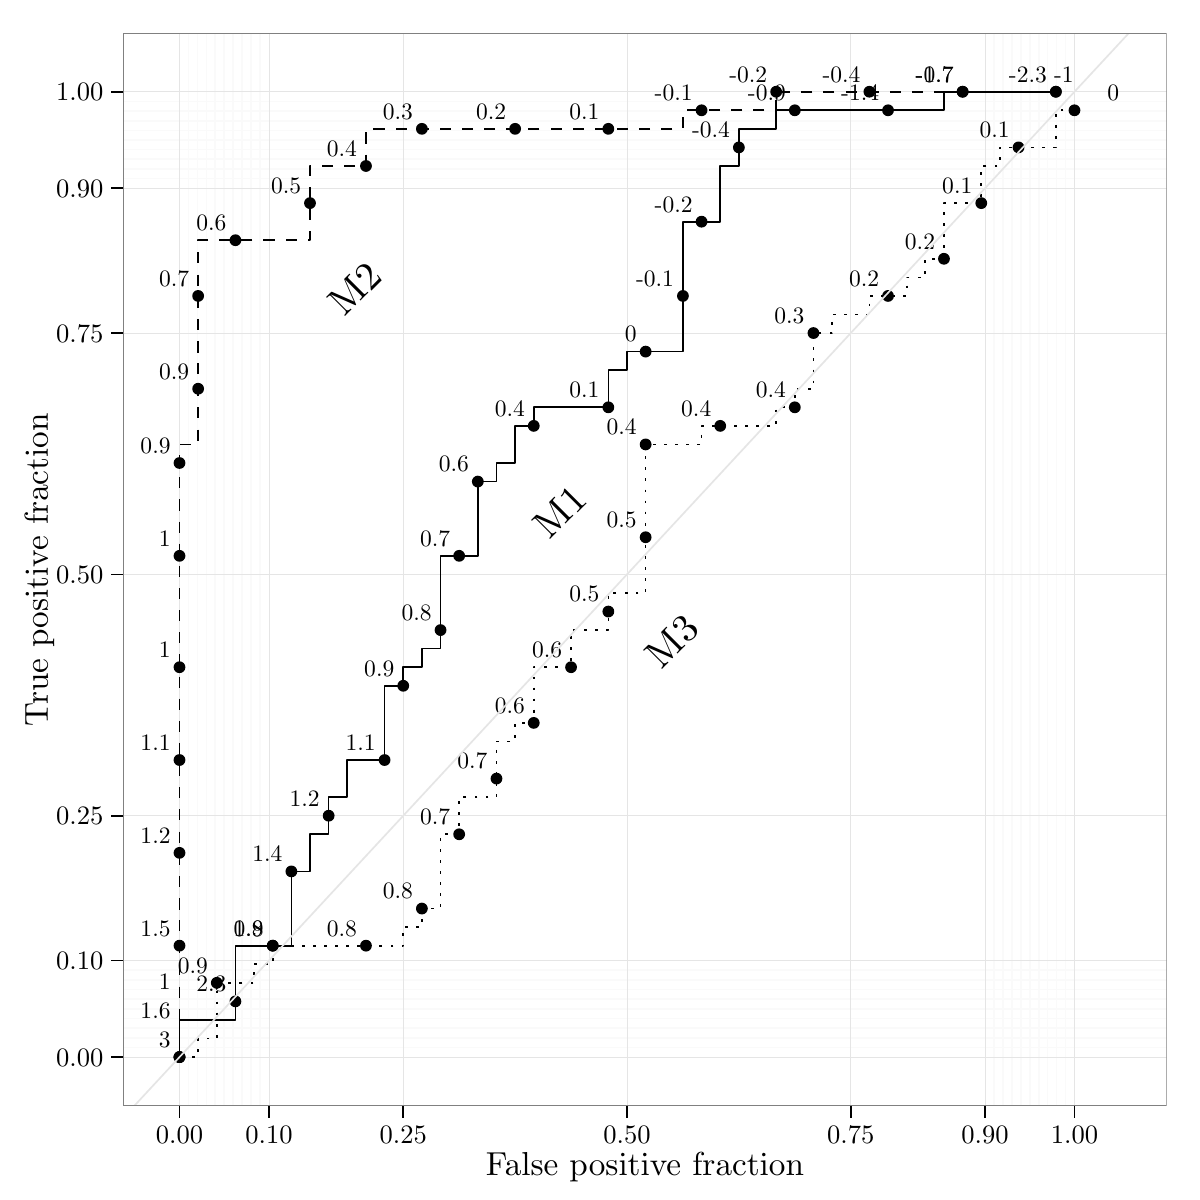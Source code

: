 % Created by tikzDevice version 0.7.0 on 2015-01-29 14:58:44
% !TEX encoding = UTF-8 Unicode
\documentclass[10pt]{article}

\nonstopmode

\usepackage{tikz}

\usepackage[active,tightpage,psfixbb]{preview}

\PreviewEnvironment{pgfpicture}

\setlength\PreviewBorder{0pt}
\begin{document}

\begin{tikzpicture}[x=1pt,y=1pt]
\definecolor[named]{fillColor}{rgb}{1.00,1.00,1.00}
\path[use as bounding box,fill=fillColor,fill opacity=0.00] (0,0) rectangle (433.62,433.62);
\begin{scope}
\path[clip] (  0.00,  0.00) rectangle (433.62,433.62);
\definecolor[named]{drawColor}{rgb}{1.00,1.00,1.00}
\definecolor[named]{fillColor}{rgb}{1.00,1.00,1.00}

\path[draw=drawColor,line width= 0.6pt,line join=round,line cap=round,fill=fillColor] (  0.00,  0.00) rectangle (433.62,433.62);
\end{scope}
\begin{scope}
\path[clip] ( 44.49, 34.03) rectangle (421.57,421.57);
\definecolor[named]{fillColor}{rgb}{1.00,1.00,1.00}

\path[fill=fillColor] ( 44.49, 34.03) rectangle (421.57,421.57);
\definecolor[named]{drawColor}{rgb}{0.98,0.98,0.98}

\path[draw=drawColor,line width= 0.6pt,line join=round] ( 44.49, 55.14) --
	(421.57, 55.14);

\path[draw=drawColor,line width= 0.6pt,line join=round] ( 44.49, 58.63) --
	(421.57, 58.63);

\path[draw=drawColor,line width= 0.6pt,line join=round] ( 44.49, 62.11) --
	(421.57, 62.11);

\path[draw=drawColor,line width= 0.6pt,line join=round] ( 44.49, 65.60) --
	(421.57, 65.60);

\path[draw=drawColor,line width= 0.6pt,line join=round] ( 44.49, 69.09) --
	(421.57, 69.09);

\path[draw=drawColor,line width= 0.6pt,line join=round] ( 44.49, 72.58) --
	(421.57, 72.58);

\path[draw=drawColor,line width= 0.6pt,line join=round] ( 44.49, 76.07) --
	(421.57, 76.07);

\path[draw=drawColor,line width= 0.6pt,line join=round] ( 44.49, 79.56) --
	(421.57, 79.56);

\path[draw=drawColor,line width= 0.6pt,line join=round] ( 44.49, 83.04) --
	(421.57, 83.04);

\path[draw=drawColor,line width= 0.6pt,line join=round] ( 44.49,369.08) --
	(421.57,369.08);

\path[draw=drawColor,line width= 0.6pt,line join=round] ( 44.49,372.57) --
	(421.57,372.57);

\path[draw=drawColor,line width= 0.6pt,line join=round] ( 44.49,376.05) --
	(421.57,376.05);

\path[draw=drawColor,line width= 0.6pt,line join=round] ( 44.49,379.54) --
	(421.57,379.54);

\path[draw=drawColor,line width= 0.6pt,line join=round] ( 44.49,383.03) --
	(421.57,383.03);

\path[draw=drawColor,line width= 0.6pt,line join=round] ( 44.49,386.52) --
	(421.57,386.52);

\path[draw=drawColor,line width= 0.6pt,line join=round] ( 44.49,390.01) --
	(421.57,390.01);

\path[draw=drawColor,line width= 0.6pt,line join=round] ( 44.49,393.49) --
	(421.57,393.49);

\path[draw=drawColor,line width= 0.6pt,line join=round] ( 44.49,396.98) --
	(421.57,396.98);

\path[draw=drawColor,line width= 0.6pt,line join=round] ( 68.09, 34.03) --
	( 68.09,421.57);

\path[draw=drawColor,line width= 0.6pt,line join=round] ( 71.33, 34.03) --
	( 71.33,421.57);

\path[draw=drawColor,line width= 0.6pt,line join=round] ( 74.56, 34.03) --
	( 74.56,421.57);

\path[draw=drawColor,line width= 0.6pt,line join=round] ( 77.80, 34.03) --
	( 77.80,421.57);

\path[draw=drawColor,line width= 0.6pt,line join=round] ( 81.03, 34.03) --
	( 81.03,421.57);

\path[draw=drawColor,line width= 0.6pt,line join=round] ( 84.26, 34.03) --
	( 84.26,421.57);

\path[draw=drawColor,line width= 0.6pt,line join=round] ( 87.50, 34.03) --
	( 87.50,421.57);

\path[draw=drawColor,line width= 0.6pt,line join=round] ( 90.73, 34.03) --
	( 90.73,421.57);

\path[draw=drawColor,line width= 0.6pt,line join=round] ( 93.97, 34.03) --
	( 93.97,421.57);

\path[draw=drawColor,line width= 0.6pt,line join=round] (359.16, 34.03) --
	(359.16,421.57);

\path[draw=drawColor,line width= 0.6pt,line join=round] (362.39, 34.03) --
	(362.39,421.57);

\path[draw=drawColor,line width= 0.6pt,line join=round] (365.63, 34.03) --
	(365.63,421.57);

\path[draw=drawColor,line width= 0.6pt,line join=round] (368.86, 34.03) --
	(368.86,421.57);

\path[draw=drawColor,line width= 0.6pt,line join=round] (372.09, 34.03) --
	(372.09,421.57);

\path[draw=drawColor,line width= 0.6pt,line join=round] (375.33, 34.03) --
	(375.33,421.57);

\path[draw=drawColor,line width= 0.6pt,line join=round] (378.56, 34.03) --
	(378.56,421.57);

\path[draw=drawColor,line width= 0.6pt,line join=round] (381.80, 34.03) --
	(381.80,421.57);

\path[draw=drawColor,line width= 0.6pt,line join=round] (385.03, 34.03) --
	(385.03,421.57);
\definecolor[named]{drawColor}{rgb}{0.90,0.90,0.90}

\path[draw=drawColor,line width= 0.2pt,line join=round] ( 44.49, 51.65) --
	(421.57, 51.65);

\path[draw=drawColor,line width= 0.2pt,line join=round] ( 44.49, 86.53) --
	(421.57, 86.53);

\path[draw=drawColor,line width= 0.2pt,line join=round] ( 44.49,138.86) --
	(421.57,138.86);

\path[draw=drawColor,line width= 0.2pt,line join=round] ( 44.49,226.06) --
	(421.57,226.06);

\path[draw=drawColor,line width= 0.2pt,line join=round] ( 44.49,313.27) --
	(421.57,313.27);

\path[draw=drawColor,line width= 0.2pt,line join=round] ( 44.49,365.59) --
	(421.57,365.59);

\path[draw=drawColor,line width= 0.2pt,line join=round] ( 44.49,400.47) --
	(421.57,400.47);

\path[draw=drawColor,line width= 0.2pt,line join=round] ( 64.86, 34.03) --
	( 64.86,421.57);

\path[draw=drawColor,line width= 0.2pt,line join=round] ( 97.20, 34.03) --
	( 97.20,421.57);

\path[draw=drawColor,line width= 0.2pt,line join=round] (145.71, 34.03) --
	(145.71,421.57);

\path[draw=drawColor,line width= 0.2pt,line join=round] (226.56, 34.03) --
	(226.56,421.57);

\path[draw=drawColor,line width= 0.2pt,line join=round] (307.41, 34.03) --
	(307.41,421.57);

\path[draw=drawColor,line width= 0.2pt,line join=round] (355.92, 34.03) --
	(355.92,421.57);

\path[draw=drawColor,line width= 0.2pt,line join=round] (388.26, 34.03) --
	(388.26,421.57);

\path[] (381.53,400.47) circle (  2.13);

\path[] (374.79,400.47) circle (  2.13);

\path[] (368.05,400.47) circle (  2.13);

\path[] (361.31,400.47) circle (  2.13);

\path[] (354.58,400.47) circle (  2.13);

\path[] (347.84,400.47) circle (  2.13);

\path[] (341.10,400.47) circle (  2.13);

\path[] (341.10,393.76) circle (  2.13);

\path[] (334.36,393.76) circle (  2.13);

\path[] (327.63,393.76) circle (  2.13);

\path[] (320.89,393.76) circle (  2.13);

\path[] (314.15,393.76) circle (  2.13);

\path[] (307.41,393.76) circle (  2.13);

\path[] (300.68,393.76) circle (  2.13);

\path[] (293.94,393.76) circle (  2.13);

\path[] (287.20,393.76) circle (  2.13);

\path[] (280.46,393.76) circle (  2.13);

\path[] (280.46,387.06) circle (  2.13);

\path[] (273.73,387.06) circle (  2.13);

\path[] (266.99,387.06) circle (  2.13);

\path[] (266.99,380.35) circle (  2.13);

\path[] (266.99,373.64) circle (  2.13);

\path[] (260.25,373.64) circle (  2.13);

\path[] (260.25,366.93) circle (  2.13);

\path[] (260.25,360.22) circle (  2.13);

\path[] (260.25,353.51) circle (  2.13);

\path[] (253.51,353.51) circle (  2.13);

\path[] (246.77,353.51) circle (  2.13);

\path[] (246.77,346.81) circle (  2.13);

\path[] (246.77,340.10) circle (  2.13);

\path[] (246.77,333.39) circle (  2.13);

\path[] (246.77,326.68) circle (  2.13);

\path[] (246.77,319.97) circle (  2.13);

\path[] (246.77,313.27) circle (  2.13);

\path[] (246.77,306.56) circle (  2.13);

\path[] (240.04,306.56) circle (  2.13);

\path[] (233.30,306.56) circle (  2.13);

\path[] (226.56,306.56) circle (  2.13);

\path[] (226.56,299.85) circle (  2.13);

\path[] (219.82,299.85) circle (  2.13);

\path[] (219.82,293.14) circle (  2.13);

\path[] (219.82,286.43) circle (  2.13);

\path[] (213.09,286.43) circle (  2.13);

\path[] (206.35,286.43) circle (  2.13);

\path[] (199.61,286.43) circle (  2.13);

\path[] (192.87,286.43) circle (  2.13);

\path[] (192.87,279.73) circle (  2.13);

\path[] (186.14,279.73) circle (  2.13);

\path[] (186.14,273.02) circle (  2.13);

\path[] (186.14,266.31) circle (  2.13);

\path[] (179.40,266.31) circle (  2.13);

\path[] (179.40,259.60) circle (  2.13);

\path[] (172.66,259.60) circle (  2.13);

\path[] (172.66,252.89) circle (  2.13);

\path[] (172.66,246.18) circle (  2.13);

\path[] (172.66,239.48) circle (  2.13);

\path[] (172.66,232.77) circle (  2.13);

\path[] (165.92,232.77) circle (  2.13);

\path[] (159.19,232.77) circle (  2.13);

\path[] (159.19,226.06) circle (  2.13);

\path[] (159.19,219.35) circle (  2.13);

\path[] (159.19,212.64) circle (  2.13);

\path[] (159.19,205.94) circle (  2.13);

\path[] (159.19,199.23) circle (  2.13);

\path[] (152.45,199.23) circle (  2.13);

\path[] (152.45,192.52) circle (  2.13);

\path[] (145.71,192.52) circle (  2.13);

\path[] (145.71,185.81) circle (  2.13);

\path[] (138.97,185.81) circle (  2.13);

\path[] (138.97,179.10) circle (  2.13);

\path[] (138.97,172.40) circle (  2.13);

\path[] (138.97,165.69) circle (  2.13);

\path[] (138.97,158.98) circle (  2.13);

\path[] (132.24,158.98) circle (  2.13);

\path[] (125.50,158.98) circle (  2.13);

\path[] (125.50,152.27) circle (  2.13);

\path[] (125.50,145.56) circle (  2.13);

\path[] (118.76,145.56) circle (  2.13);

\path[] (118.76,138.86) circle (  2.13);

\path[] (118.76,132.15) circle (  2.13);

\path[] (112.02,132.15) circle (  2.13);

\path[] (112.02,125.44) circle (  2.13);

\path[] (112.02,118.73) circle (  2.13);

\path[] (105.29,118.73) circle (  2.13);

\path[] (105.29,112.02) circle (  2.13);

\path[] (105.29,105.31) circle (  2.13);

\path[] (105.29, 98.61) circle (  2.13);

\path[] (105.29, 91.90) circle (  2.13);

\path[] ( 98.55, 91.90) circle (  2.13);

\path[] ( 91.81, 91.90) circle (  2.13);

\path[] ( 85.07, 91.90) circle (  2.13);

\path[] ( 85.07, 85.19) circle (  2.13);

\path[] ( 85.07, 78.48) circle (  2.13);

\path[] ( 85.07, 71.77) circle (  2.13);

\path[] ( 85.07, 65.07) circle (  2.13);

\path[] ( 78.34, 65.07) circle (  2.13);

\path[] ( 71.60, 65.07) circle (  2.13);

\path[] ( 64.86, 65.07) circle (  2.13);

\path[] ( 64.86, 58.36) circle (  2.13);

\path[] ( 64.86, 51.65) circle (  2.13);
\definecolor[named]{drawColor}{rgb}{1.00,1.00,1.00}

\path[draw=drawColor,line width= 0.6pt,line join=round,fill=fillColor] ( 44.49, 29.67) -- (419.00,433.62);
\definecolor[named]{drawColor}{rgb}{0.00,0.00,0.00}

\path[draw=drawColor,line width= 0.6pt,line join=round] (381.53,400.47) --
	(374.79,400.47) --
	(368.05,400.47) --
	(361.31,400.47) --
	(354.58,400.47) --
	(347.84,400.47) --
	(341.10,400.47) --
	(341.10,393.76) --
	(334.36,393.76) --
	(327.63,393.76) --
	(320.89,393.76) --
	(314.15,393.76) --
	(307.41,393.76) --
	(300.68,393.76) --
	(293.94,393.76) --
	(287.20,393.76) --
	(280.46,393.76) --
	(280.46,387.06) --
	(273.73,387.06) --
	(266.99,387.06) --
	(266.99,380.35) --
	(266.99,373.64) --
	(260.25,373.64) --
	(260.25,366.93) --
	(260.25,360.22) --
	(260.25,353.51) --
	(253.51,353.51) --
	(246.77,353.51) --
	(246.77,346.81) --
	(246.77,340.10) --
	(246.77,333.39) --
	(246.77,326.68) --
	(246.77,319.97) --
	(246.77,313.27) --
	(246.77,306.56) --
	(240.04,306.56) --
	(233.30,306.56) --
	(226.56,306.56) --
	(226.56,299.85) --
	(219.82,299.85) --
	(219.82,293.14) --
	(219.82,286.43) --
	(213.09,286.43) --
	(206.35,286.43) --
	(199.61,286.43) --
	(192.87,286.43) --
	(192.87,279.73) --
	(186.14,279.73) --
	(186.14,273.02) --
	(186.14,266.31) --
	(179.40,266.31) --
	(179.40,259.60) --
	(172.66,259.60) --
	(172.66,252.89) --
	(172.66,246.18) --
	(172.66,239.48) --
	(172.66,232.77) --
	(165.92,232.77) --
	(159.19,232.77) --
	(159.19,226.06) --
	(159.19,219.35) --
	(159.19,212.64) --
	(159.19,205.94) --
	(159.19,199.23) --
	(152.45,199.23) --
	(152.45,192.52) --
	(145.71,192.52) --
	(145.71,185.81) --
	(138.97,185.81) --
	(138.97,179.10) --
	(138.97,172.40) --
	(138.97,165.69) --
	(138.97,158.98) --
	(132.24,158.98) --
	(125.50,158.98) --
	(125.50,152.27) --
	(125.50,145.56) --
	(118.76,145.56) --
	(118.76,138.86) --
	(118.76,132.15) --
	(112.02,132.15) --
	(112.02,125.44) --
	(112.02,118.73) --
	(105.29,118.73) --
	(105.29,112.02) --
	(105.29,105.31) --
	(105.29, 98.61) --
	(105.29, 91.90) --
	( 98.55, 91.90) --
	( 91.81, 91.90) --
	( 85.07, 91.90) --
	( 85.07, 85.19) --
	( 85.07, 78.48) --
	( 85.07, 71.77) --
	( 85.07, 65.07) --
	( 78.34, 65.07) --
	( 71.60, 65.07) --
	( 64.86, 65.07) --
	( 64.86, 58.36) --
	( 64.86, 51.65);

\node[text=drawColor,rotate= 45.00,anchor=base,inner sep=0pt, outer sep=0pt, scale=  1.42] at (205.76,245.42) {M1};

\path[draw=drawColor,line width= 0.6pt,dash pattern=on 4pt off 4pt ,line join=round] (381.53,400.47) --
	(374.79,400.47) --
	(368.05,400.47) --
	(361.31,400.47) --
	(354.58,400.47) --
	(347.84,400.47) --
	(341.10,400.47) --
	(334.36,400.47) --
	(327.63,400.47) --
	(320.89,400.47) --
	(314.15,400.47) --
	(307.41,400.47) --
	(300.68,400.47) --
	(293.94,400.47) --
	(287.20,400.47) --
	(280.46,400.47) --
	(280.46,393.76) --
	(273.73,393.76) --
	(266.99,393.76) --
	(260.25,393.76) --
	(253.51,393.76) --
	(246.77,393.76) --
	(246.77,387.06) --
	(240.04,387.06) --
	(233.30,387.06) --
	(226.56,387.06) --
	(219.82,387.06) --
	(213.09,387.06) --
	(206.35,387.06) --
	(199.61,387.06) --
	(192.87,387.06) --
	(186.14,387.06) --
	(179.40,387.06) --
	(172.66,387.06) --
	(165.92,387.06) --
	(159.19,387.06) --
	(152.45,387.06) --
	(145.71,387.06) --
	(138.97,387.06) --
	(132.24,387.06) --
	(132.24,380.35) --
	(132.24,373.64) --
	(125.50,373.64) --
	(118.76,373.64) --
	(112.02,373.64) --
	(112.02,366.93) --
	(112.02,360.22) --
	(112.02,353.51) --
	(112.02,346.81) --
	(105.29,346.81) --
	( 98.55,346.81) --
	( 91.81,346.81) --
	( 85.07,346.81) --
	( 78.34,346.81) --
	( 71.60,346.81) --
	( 71.60,340.10) --
	( 71.60,333.39) --
	( 71.60,326.68) --
	( 71.60,319.97) --
	( 71.60,313.27) --
	( 71.60,306.56) --
	( 71.60,299.85) --
	( 71.60,293.14) --
	( 71.60,286.43) --
	( 71.60,279.73) --
	( 71.60,273.02) --
	( 64.86,273.02) --
	( 64.86,266.31) --
	( 64.86,259.60) --
	( 64.86,252.89) --
	( 64.86,246.18) --
	( 64.86,239.48) --
	( 64.86,232.77) --
	( 64.86,226.06) --
	( 64.86,219.35) --
	( 64.86,212.64) --
	( 64.86,205.94) --
	( 64.86,199.23) --
	( 64.86,192.52) --
	( 64.86,185.81) --
	( 64.86,179.10) --
	( 64.86,172.40) --
	( 64.86,165.69) --
	( 64.86,158.98) --
	( 64.86,152.27) --
	( 64.86,145.56) --
	( 64.86,138.86) --
	( 64.86,132.15) --
	( 64.86,125.44) --
	( 64.86,118.73) --
	( 64.86,112.02) --
	( 64.86,105.31) --
	( 64.86, 98.61) --
	( 64.86, 91.90) --
	( 64.86, 85.19) --
	( 64.86, 78.48) --
	( 64.86, 71.77) --
	( 64.86, 65.07) --
	( 64.86, 58.36) --
	( 64.86, 51.65);

\path[] (381.53,400.47) circle (  2.13);

\path[] (374.79,400.47) circle (  2.13);

\path[] (368.05,400.47) circle (  2.13);

\path[] (361.31,400.47) circle (  2.13);

\path[] (354.58,400.47) circle (  2.13);

\path[] (347.84,400.47) circle (  2.13);

\path[] (341.10,400.47) circle (  2.13);

\path[] (334.36,400.47) circle (  2.13);

\path[] (327.63,400.47) circle (  2.13);

\path[] (320.89,400.47) circle (  2.13);

\path[] (314.15,400.47) circle (  2.13);

\path[] (307.41,400.47) circle (  2.13);

\path[] (300.68,400.47) circle (  2.13);

\path[] (293.94,400.47) circle (  2.13);

\path[] (287.20,400.47) circle (  2.13);

\path[] (280.46,400.47) circle (  2.13);

\path[] (280.46,393.76) circle (  2.13);

\path[] (273.73,393.76) circle (  2.13);

\path[] (266.99,393.76) circle (  2.13);

\path[] (260.25,393.76) circle (  2.13);

\path[] (253.51,393.76) circle (  2.13);

\path[] (246.77,393.76) circle (  2.13);

\path[] (246.77,387.06) circle (  2.13);

\path[] (240.04,387.06) circle (  2.13);

\path[] (233.30,387.06) circle (  2.13);

\path[] (226.56,387.06) circle (  2.13);

\path[] (219.82,387.06) circle (  2.13);

\path[] (213.09,387.06) circle (  2.13);

\path[] (206.35,387.06) circle (  2.13);

\path[] (199.61,387.06) circle (  2.13);

\path[] (192.87,387.06) circle (  2.13);

\path[] (186.14,387.06) circle (  2.13);

\path[] (179.40,387.06) circle (  2.13);

\path[] (172.66,387.06) circle (  2.13);

\path[] (165.92,387.06) circle (  2.13);

\path[] (159.19,387.06) circle (  2.13);

\path[] (152.45,387.06) circle (  2.13);

\path[] (145.71,387.06) circle (  2.13);

\path[] (138.97,387.06) circle (  2.13);

\path[] (132.24,387.06) circle (  2.13);

\path[] (132.24,380.35) circle (  2.13);

\path[] (132.24,373.64) circle (  2.13);

\path[] (125.50,373.64) circle (  2.13);

\path[] (118.76,373.64) circle (  2.13);

\path[] (112.02,373.64) circle (  2.13);

\path[] (112.02,366.93) circle (  2.13);

\path[] (112.02,360.22) circle (  2.13);

\path[] (112.02,353.51) circle (  2.13);

\path[] (112.02,346.81) circle (  2.13);

\path[] (105.29,346.81) circle (  2.13);

\path[] ( 98.55,346.81) circle (  2.13);

\path[] ( 91.81,346.81) circle (  2.13);

\path[] ( 85.07,346.81) circle (  2.13);

\path[] ( 78.34,346.81) circle (  2.13);

\path[] ( 71.60,346.81) circle (  2.13);

\path[] ( 71.60,340.10) circle (  2.13);

\path[] ( 71.60,333.39) circle (  2.13);

\path[] ( 71.60,326.68) circle (  2.13);

\path[] ( 71.60,319.97) circle (  2.13);

\path[] ( 71.60,313.27) circle (  2.13);

\path[] ( 71.60,306.56) circle (  2.13);

\path[] ( 71.60,299.85) circle (  2.13);

\path[] ( 71.60,293.14) circle (  2.13);

\path[] ( 71.60,286.43) circle (  2.13);

\path[] ( 71.60,279.73) circle (  2.13);

\path[] ( 71.60,273.02) circle (  2.13);

\path[] ( 64.86,273.02) circle (  2.13);

\path[] ( 64.86,266.31) circle (  2.13);

\path[] ( 64.86,259.60) circle (  2.13);

\path[] ( 64.86,252.89) circle (  2.13);

\path[] ( 64.86,246.18) circle (  2.13);

\path[] ( 64.86,239.48) circle (  2.13);

\path[] ( 64.86,232.77) circle (  2.13);

\path[] ( 64.86,226.06) circle (  2.13);

\path[] ( 64.86,219.35) circle (  2.13);

\path[] ( 64.86,212.64) circle (  2.13);

\path[] ( 64.86,205.94) circle (  2.13);

\path[] ( 64.86,199.23) circle (  2.13);

\path[] ( 64.86,192.52) circle (  2.13);

\path[] ( 64.86,185.81) circle (  2.13);

\path[] ( 64.86,179.10) circle (  2.13);

\path[] ( 64.86,172.40) circle (  2.13);

\path[] ( 64.86,165.69) circle (  2.13);

\path[] ( 64.86,158.98) circle (  2.13);

\path[] ( 64.86,152.27) circle (  2.13);

\path[] ( 64.86,145.56) circle (  2.13);

\path[] ( 64.86,138.86) circle (  2.13);

\path[] ( 64.86,132.15) circle (  2.13);

\path[] ( 64.86,125.44) circle (  2.13);

\path[] ( 64.86,118.73) circle (  2.13);

\path[] ( 64.86,112.02) circle (  2.13);

\path[] ( 64.86,105.31) circle (  2.13);

\path[] ( 64.86, 98.61) circle (  2.13);

\path[] ( 64.86, 91.90) circle (  2.13);

\path[] ( 64.86, 85.19) circle (  2.13);

\path[] ( 64.86, 78.48) circle (  2.13);

\path[] ( 64.86, 71.77) circle (  2.13);

\path[] ( 64.86, 65.07) circle (  2.13);

\path[] ( 64.86, 58.36) circle (  2.13);

\path[] ( 64.86, 51.65) circle (  2.13);

\node[text=drawColor,rotate= 45.00,anchor=base,inner sep=0pt, outer sep=0pt, scale=  1.42] at (131.64,325.91) {M2};

\path[draw=drawColor,line width= 0.6pt,dash pattern=on 1pt off 3pt ,line join=round] (388.26,393.76) --
	(381.53,393.76) --
	(381.53,387.06) --
	(381.53,380.35) --
	(374.79,380.35) --
	(368.05,380.35) --
	(361.31,380.35) --
	(361.31,373.64) --
	(354.58,373.64) --
	(354.58,366.93) --
	(354.58,360.22) --
	(347.84,360.22) --
	(341.10,360.22) --
	(341.10,353.51) --
	(341.10,346.81) --
	(341.10,340.10) --
	(334.36,340.10) --
	(334.36,333.39) --
	(327.63,333.39) --
	(327.63,326.68) --
	(320.89,326.68) --
	(314.15,326.68) --
	(314.15,319.97) --
	(307.41,319.97) --
	(300.68,319.97) --
	(300.68,313.27) --
	(293.94,313.27) --
	(293.94,306.56) --
	(293.94,299.85) --
	(293.94,293.14) --
	(287.20,293.14) --
	(287.20,286.43) --
	(280.46,286.43) --
	(280.46,279.73) --
	(273.73,279.73) --
	(266.99,279.73) --
	(260.25,279.73) --
	(253.51,279.73) --
	(253.51,273.02) --
	(246.77,273.02) --
	(240.04,273.02) --
	(233.30,273.02) --
	(233.30,266.31) --
	(233.30,259.60) --
	(233.30,252.89) --
	(233.30,246.18) --
	(233.30,239.48) --
	(233.30,232.77) --
	(233.30,226.06) --
	(233.30,219.35) --
	(226.56,219.35) --
	(219.82,219.35) --
	(219.82,212.64) --
	(219.82,205.94) --
	(213.09,205.94) --
	(206.35,205.94) --
	(206.35,199.23) --
	(206.35,192.52) --
	(199.61,192.52) --
	(192.87,192.52) --
	(192.87,185.81) --
	(192.87,179.10) --
	(192.87,172.40) --
	(186.14,172.40) --
	(186.14,165.69) --
	(179.40,165.69) --
	(179.40,158.98) --
	(179.40,152.27) --
	(179.40,145.56) --
	(172.66,145.56) --
	(165.92,145.56) --
	(165.92,138.86) --
	(165.92,132.15) --
	(159.19,132.15) --
	(159.19,125.44) --
	(159.19,118.73) --
	(159.19,112.02) --
	(159.19,105.31) --
	(152.45,105.31) --
	(152.45, 98.61) --
	(145.71, 98.61) --
	(145.71, 91.90) --
	(138.97, 91.90) --
	(132.24, 91.90) --
	(125.50, 91.90) --
	(118.76, 91.90) --
	(112.02, 91.90) --
	(105.29, 91.90) --
	( 98.55, 91.90) --
	( 98.55, 85.19) --
	( 91.81, 85.19) --
	( 91.81, 78.48) --
	( 85.07, 78.48) --
	( 78.34, 78.48) --
	( 78.34, 71.77) --
	( 78.34, 65.07) --
	( 78.34, 58.36) --
	( 71.60, 58.36) --
	( 71.60, 51.65) --
	( 64.86, 51.65);

\path[] (388.26,393.76) circle (  2.13);

\path[] (381.53,393.76) circle (  2.13);

\path[] (381.53,387.06) circle (  2.13);

\path[] (381.53,380.35) circle (  2.13);

\path[] (374.79,380.35) circle (  2.13);

\path[] (368.05,380.35) circle (  2.13);

\path[] (361.31,380.35) circle (  2.13);

\path[] (361.31,373.64) circle (  2.13);

\path[] (354.58,373.64) circle (  2.13);

\path[] (354.58,366.93) circle (  2.13);

\path[] (354.58,360.22) circle (  2.13);

\path[] (347.84,360.22) circle (  2.13);

\path[] (341.10,360.22) circle (  2.13);

\path[] (341.10,353.51) circle (  2.13);

\path[] (341.10,346.81) circle (  2.13);

\path[] (341.10,340.10) circle (  2.13);

\path[] (334.36,340.10) circle (  2.13);

\path[] (334.36,333.39) circle (  2.13);

\path[] (327.63,333.39) circle (  2.13);

\path[] (327.63,326.68) circle (  2.13);

\path[] (320.89,326.68) circle (  2.13);

\path[] (314.15,326.68) circle (  2.13);

\path[] (314.15,319.97) circle (  2.13);

\path[] (307.41,319.97) circle (  2.13);

\path[] (300.68,319.97) circle (  2.13);

\path[] (300.68,313.27) circle (  2.13);

\path[] (293.94,313.27) circle (  2.13);

\path[] (293.94,306.56) circle (  2.13);

\path[] (293.94,299.85) circle (  2.13);

\path[] (293.94,293.14) circle (  2.13);

\path[] (287.20,293.14) circle (  2.13);

\path[] (287.20,286.43) circle (  2.13);

\path[] (280.46,286.43) circle (  2.13);

\path[] (280.46,279.73) circle (  2.13);

\path[] (273.73,279.73) circle (  2.13);

\path[] (266.99,279.73) circle (  2.13);

\path[] (260.25,279.73) circle (  2.13);

\path[] (253.51,279.73) circle (  2.13);

\path[] (253.51,273.02) circle (  2.13);

\path[] (246.77,273.02) circle (  2.13);

\path[] (240.04,273.02) circle (  2.13);

\path[] (233.30,273.02) circle (  2.13);

\path[] (233.30,266.31) circle (  2.13);

\path[] (233.30,259.60) circle (  2.13);

\path[] (233.30,252.89) circle (  2.13);

\path[] (233.30,246.18) circle (  2.13);

\path[] (233.30,239.48) circle (  2.13);

\path[] (233.30,232.77) circle (  2.13);

\path[] (233.30,226.06) circle (  2.13);

\path[] (233.30,219.35) circle (  2.13);

\path[] (226.56,219.35) circle (  2.13);

\path[] (219.82,219.35) circle (  2.13);

\path[] (219.82,212.64) circle (  2.13);

\path[] (219.82,205.94) circle (  2.13);

\path[] (213.09,205.94) circle (  2.13);

\path[] (206.35,205.94) circle (  2.13);

\path[] (206.35,199.23) circle (  2.13);

\path[] (206.35,192.52) circle (  2.13);

\path[] (199.61,192.52) circle (  2.13);

\path[] (192.87,192.52) circle (  2.13);

\path[] (192.87,185.81) circle (  2.13);

\path[] (192.87,179.10) circle (  2.13);

\path[] (192.87,172.40) circle (  2.13);

\path[] (186.14,172.40) circle (  2.13);

\path[] (186.14,165.69) circle (  2.13);

\path[] (179.40,165.69) circle (  2.13);

\path[] (179.40,158.98) circle (  2.13);

\path[] (179.40,152.27) circle (  2.13);

\path[] (179.40,145.56) circle (  2.13);

\path[] (172.66,145.56) circle (  2.13);

\path[] (165.92,145.56) circle (  2.13);

\path[] (165.92,138.86) circle (  2.13);

\path[] (165.92,132.15) circle (  2.13);

\path[] (159.19,132.15) circle (  2.13);

\path[] (159.19,125.44) circle (  2.13);

\path[] (159.19,118.73) circle (  2.13);

\path[] (159.19,112.02) circle (  2.13);

\path[] (159.19,105.31) circle (  2.13);

\path[] (152.45,105.31) circle (  2.13);

\path[] (152.45, 98.61) circle (  2.13);

\path[] (145.71, 98.61) circle (  2.13);

\path[] (145.71, 91.90) circle (  2.13);

\path[] (138.97, 91.90) circle (  2.13);

\path[] (132.24, 91.90) circle (  2.13);

\path[] (125.50, 91.90) circle (  2.13);

\path[] (118.76, 91.90) circle (  2.13);

\path[] (112.02, 91.90) circle (  2.13);

\path[] (105.29, 91.90) circle (  2.13);

\path[] ( 98.55, 91.90) circle (  2.13);

\path[] ( 98.55, 85.19) circle (  2.13);

\path[] ( 91.81, 85.19) circle (  2.13);

\path[] ( 91.81, 78.48) circle (  2.13);

\path[] ( 85.07, 78.48) circle (  2.13);

\path[] ( 78.34, 78.48) circle (  2.13);

\path[] ( 78.34, 71.77) circle (  2.13);

\path[] ( 78.34, 65.07) circle (  2.13);

\path[] ( 78.34, 58.36) circle (  2.13);

\path[] ( 71.60, 58.36) circle (  2.13);

\path[] ( 71.60, 51.65) circle (  2.13);

\path[] ( 64.86, 51.65) circle (  2.13);

\node[text=drawColor,rotate= 45.00,anchor=base,inner sep=0pt, outer sep=0pt, scale=  1.42] at (246.18,198.46) {M3};
\definecolor[named]{fillColor}{rgb}{0.00,0.00,0.00}

\path[fill=fillColor] (381.53,400.47) circle (  2.13);

\path[fill=fillColor] (347.84,400.47) circle (  2.13);

\path[fill=fillColor] (320.89,393.76) circle (  2.13);

\path[fill=fillColor] (287.20,393.76) circle (  2.13);

\path[fill=fillColor] (266.99,380.35) circle (  2.13);

\path[fill=fillColor] (253.51,353.51) circle (  2.13);

\path[fill=fillColor] (246.77,326.68) circle (  2.13);

\path[fill=fillColor] (233.30,306.56) circle (  2.13);

\path[fill=fillColor] (219.82,286.43) circle (  2.13);

\path[fill=fillColor] (192.87,279.73) circle (  2.13);

\path[fill=fillColor] (172.66,259.60) circle (  2.13);

\path[fill=fillColor] (165.92,232.77) circle (  2.13);

\path[fill=fillColor] (159.19,205.94) circle (  2.13);

\path[fill=fillColor] (145.71,185.81) circle (  2.13);

\path[fill=fillColor] (138.97,158.98) circle (  2.13);

\path[fill=fillColor] (118.76,138.86) circle (  2.13);

\path[fill=fillColor] (105.29,118.73) circle (  2.13);

\path[fill=fillColor] ( 98.55, 91.90) circle (  2.13);

\path[fill=fillColor] ( 85.07, 71.77) circle (  2.13);

\path[fill=fillColor] ( 64.86, 51.65) circle (  2.13);

\node[text=drawColor,anchor=base east,inner sep=0pt, outer sep=0pt, scale=  0.85] at (378.29,403.96) {-2.3};

\node[text=drawColor,anchor=base east,inner sep=0pt, outer sep=0pt, scale=  0.85] at (344.60,403.96) {-1.7};

\node[text=drawColor,anchor=base east,inner sep=0pt, outer sep=0pt, scale=  0.85] at (317.65,397.25) {-1.4};

\node[text=drawColor,anchor=base east,inner sep=0pt, outer sep=0pt, scale=  0.85] at (283.97,397.25) {-0.9};

\node[text=drawColor,anchor=base east,inner sep=0pt, outer sep=0pt, scale=  0.85] at (263.75,383.84) {-0.4};

\node[text=drawColor,anchor=base east,inner sep=0pt, outer sep=0pt, scale=  0.85] at (250.28,357.00) {-0.2};

\node[text=drawColor,anchor=base east,inner sep=0pt, outer sep=0pt, scale=  0.85] at (243.54,330.17) {-0.1};

\node[text=drawColor,anchor=base east,inner sep=0pt, outer sep=0pt, scale=  0.85] at (230.07,310.05) {0};

\node[text=drawColor,anchor=base east,inner sep=0pt, outer sep=0pt, scale=  0.85] at (216.59,289.92) {0.1};

\node[text=drawColor,anchor=base east,inner sep=0pt, outer sep=0pt, scale=  0.85] at (189.64,283.21) {0.4};

\node[text=drawColor,anchor=base east,inner sep=0pt, outer sep=0pt, scale=  0.85] at (169.43,263.09) {0.6};

\node[text=drawColor,anchor=base east,inner sep=0pt, outer sep=0pt, scale=  0.85] at (162.69,236.26) {0.7};

\node[text=drawColor,anchor=base east,inner sep=0pt, outer sep=0pt, scale=  0.85] at (155.95,209.42) {0.8};

\node[text=drawColor,anchor=base east,inner sep=0pt, outer sep=0pt, scale=  0.85] at (142.48,189.30) {0.9};

\node[text=drawColor,anchor=base east,inner sep=0pt, outer sep=0pt, scale=  0.85] at (135.74,162.47) {1.1};

\node[text=drawColor,anchor=base east,inner sep=0pt, outer sep=0pt, scale=  0.85] at (115.53,142.34) {1.2};

\node[text=drawColor,anchor=base east,inner sep=0pt, outer sep=0pt, scale=  0.85] at (102.05,122.22) {1.4};

\node[text=drawColor,anchor=base east,inner sep=0pt, outer sep=0pt, scale=  0.85] at ( 95.31, 95.39) {1.8};

\node[text=drawColor,anchor=base east,inner sep=0pt, outer sep=0pt, scale=  0.85] at ( 81.84, 75.26) {2.3};

\node[text=drawColor,anchor=base east,inner sep=0pt, outer sep=0pt, scale=  0.85] at ( 61.63, 55.14) {3};

\path[fill=fillColor] (381.53,400.47) circle (  2.13);

\path[fill=fillColor] (347.84,400.47) circle (  2.13);

\path[fill=fillColor] (314.15,400.47) circle (  2.13);

\path[fill=fillColor] (280.46,400.47) circle (  2.13);

\path[fill=fillColor] (253.51,393.76) circle (  2.13);

\path[fill=fillColor] (219.82,387.06) circle (  2.13);

\path[fill=fillColor] (186.14,387.06) circle (  2.13);

\path[fill=fillColor] (152.45,387.06) circle (  2.13);

\path[fill=fillColor] (132.24,373.64) circle (  2.13);

\path[fill=fillColor] (112.02,360.22) circle (  2.13);

\path[fill=fillColor] ( 85.07,346.81) circle (  2.13);

\path[fill=fillColor] ( 71.60,326.68) circle (  2.13);

\path[fill=fillColor] ( 71.60,293.14) circle (  2.13);

\path[fill=fillColor] ( 64.86,266.31) circle (  2.13);

\path[fill=fillColor] ( 64.86,232.77) circle (  2.13);

\path[fill=fillColor] ( 64.86,192.52) circle (  2.13);

\path[fill=fillColor] ( 64.86,158.98) circle (  2.13);

\path[fill=fillColor] ( 64.86,125.44) circle (  2.13);

\path[fill=fillColor] ( 64.86, 91.90) circle (  2.13);

\path[fill=fillColor] ( 64.86, 51.65) circle (  2.13);

\node[text=drawColor,anchor=base east,inner sep=0pt, outer sep=0pt, scale=  0.85] at (387.99,403.96) {-1};

\node[text=drawColor,anchor=base east,inner sep=0pt, outer sep=0pt, scale=  0.85] at (344.60,403.96) {-0.7};

\node[text=drawColor,anchor=base east,inner sep=0pt, outer sep=0pt, scale=  0.85] at (310.92,403.96) {-0.4};

\node[text=drawColor,anchor=base east,inner sep=0pt, outer sep=0pt, scale=  0.85] at (277.23,403.96) {-0.2};

\node[text=drawColor,anchor=base east,inner sep=0pt, outer sep=0pt, scale=  0.85] at (250.28,397.25) {-0.1};

\node[text=drawColor,anchor=base east,inner sep=0pt, outer sep=0pt, scale=  0.85] at (216.59,390.54) {0.1};

\node[text=drawColor,anchor=base east,inner sep=0pt, outer sep=0pt, scale=  0.85] at (182.90,390.54) {0.2};

\node[text=drawColor,anchor=base east,inner sep=0pt, outer sep=0pt, scale=  0.85] at (149.21,390.54) {0.3};

\node[text=drawColor,anchor=base east,inner sep=0pt, outer sep=0pt, scale=  0.85] at (129.00,377.13) {0.4};

\node[text=drawColor,anchor=base east,inner sep=0pt, outer sep=0pt, scale=  0.85] at (108.79,363.71) {0.5};

\node[text=drawColor,anchor=base east,inner sep=0pt, outer sep=0pt, scale=  0.85] at ( 81.84,350.29) {0.6};

\node[text=drawColor,anchor=base east,inner sep=0pt, outer sep=0pt, scale=  0.85] at ( 68.36,330.17) {0.7};

\node[text=drawColor,anchor=base east,inner sep=0pt, outer sep=0pt, scale=  0.85] at ( 68.36,296.63) {0.9};

\node[text=drawColor,anchor=base east,inner sep=0pt, outer sep=0pt, scale=  0.85] at ( 61.63,269.80) {0.9};

\node[text=drawColor,anchor=base east,inner sep=0pt, outer sep=0pt, scale=  0.85] at ( 61.63,236.26) {1};

\node[text=drawColor,anchor=base east,inner sep=0pt, outer sep=0pt, scale=  0.85] at ( 61.63,196.01) {1};

\node[text=drawColor,anchor=base east,inner sep=0pt, outer sep=0pt, scale=  0.85] at ( 61.63,162.47) {1.1};

\node[text=drawColor,anchor=base east,inner sep=0pt, outer sep=0pt, scale=  0.85] at ( 61.63,128.93) {1.2};

\node[text=drawColor,anchor=base east,inner sep=0pt, outer sep=0pt, scale=  0.85] at ( 61.63, 95.39) {1.5};

\node[text=drawColor,anchor=base east,inner sep=0pt, outer sep=0pt, scale=  0.85] at ( 61.63, 65.60) {1.6};

\path[fill=fillColor] (388.26,393.76) circle (  2.13);

\path[fill=fillColor] (368.05,380.35) circle (  2.13);

\path[fill=fillColor] (354.58,360.22) circle (  2.13);

\path[fill=fillColor] (341.10,340.10) circle (  2.13);

\path[fill=fillColor] (320.89,326.68) circle (  2.13);

\path[fill=fillColor] (293.94,313.27) circle (  2.13);

\path[fill=fillColor] (287.20,286.43) circle (  2.13);

\path[fill=fillColor] (260.25,279.73) circle (  2.13);

\path[fill=fillColor] (233.30,273.02) circle (  2.13);

\path[fill=fillColor] (233.30,239.48) circle (  2.13);

\path[fill=fillColor] (219.82,212.64) circle (  2.13);

\path[fill=fillColor] (206.35,192.52) circle (  2.13);

\path[fill=fillColor] (192.87,172.40) circle (  2.13);

\path[fill=fillColor] (179.40,152.27) circle (  2.13);

\path[fill=fillColor] (165.92,132.15) circle (  2.13);

\path[fill=fillColor] (152.45,105.31) circle (  2.13);

\path[fill=fillColor] (132.24, 91.90) circle (  2.13);

\path[fill=fillColor] ( 98.55, 91.90) circle (  2.13);

\path[fill=fillColor] ( 78.34, 78.48) circle (  2.13);

\path[fill=fillColor] ( 64.86, 51.65) circle (  2.13);

\node[text=drawColor,anchor=base east,inner sep=0pt, outer sep=0pt, scale=  0.85] at (404.43,397.25) {0};

\node[text=drawColor,anchor=base east,inner sep=0pt, outer sep=0pt, scale=  0.85] at (364.82,383.84) {0.1};

\node[text=drawColor,anchor=base east,inner sep=0pt, outer sep=0pt, scale=  0.85] at (351.34,363.71) {0.1};

\node[text=drawColor,anchor=base east,inner sep=0pt, outer sep=0pt, scale=  0.85] at (337.87,343.59) {0.2};

\node[text=drawColor,anchor=base east,inner sep=0pt, outer sep=0pt, scale=  0.85] at (317.65,330.17) {0.2};

\node[text=drawColor,anchor=base east,inner sep=0pt, outer sep=0pt, scale=  0.85] at (290.70,316.75) {0.3};

\node[text=drawColor,anchor=base east,inner sep=0pt, outer sep=0pt, scale=  0.85] at (283.97,289.92) {0.4};

\node[text=drawColor,anchor=base east,inner sep=0pt, outer sep=0pt, scale=  0.85] at (257.02,283.21) {0.4};

\node[text=drawColor,anchor=base east,inner sep=0pt, outer sep=0pt, scale=  0.85] at (230.07,276.51) {0.4};

\node[text=drawColor,anchor=base east,inner sep=0pt, outer sep=0pt, scale=  0.85] at (230.07,242.97) {0.5};

\node[text=drawColor,anchor=base east,inner sep=0pt, outer sep=0pt, scale=  0.85] at (216.59,216.13) {0.5};

\node[text=drawColor,anchor=base east,inner sep=0pt, outer sep=0pt, scale=  0.85] at (203.12,196.01) {0.6};

\node[text=drawColor,anchor=base east,inner sep=0pt, outer sep=0pt, scale=  0.85] at (189.64,175.88) {0.6};

\node[text=drawColor,anchor=base east,inner sep=0pt, outer sep=0pt, scale=  0.85] at (176.16,155.76) {0.7};

\node[text=drawColor,anchor=base east,inner sep=0pt, outer sep=0pt, scale=  0.85] at (162.69,135.64) {0.7};

\node[text=drawColor,anchor=base east,inner sep=0pt, outer sep=0pt, scale=  0.85] at (149.21,108.80) {0.8};

\node[text=drawColor,anchor=base east,inner sep=0pt, outer sep=0pt, scale=  0.85] at (129.00, 95.39) {0.8};

\node[text=drawColor,anchor=base east,inner sep=0pt, outer sep=0pt, scale=  0.85] at ( 95.31, 95.39) {0.9};

\node[text=drawColor,anchor=base east,inner sep=0pt, outer sep=0pt, scale=  0.85] at ( 75.10, 81.97) {0.9};

\node[text=drawColor,anchor=base east,inner sep=0pt, outer sep=0pt, scale=  0.85] at ( 61.63, 76.07) {1};
\definecolor[named]{drawColor}{rgb}{0.90,0.90,0.90}
\definecolor[named]{fillColor}{rgb}{0.90,0.90,0.90}

\path[draw=drawColor,line width= 0.6pt,line join=round,fill=fillColor] ( 44.49, 29.67) -- (419.00,433.62);
\definecolor[named]{drawColor}{rgb}{0.50,0.50,0.50}

\path[draw=drawColor,line width= 0.6pt,line join=round,line cap=round] ( 44.49, 34.03) rectangle (421.57,421.57);
\end{scope}
\begin{scope}
\path[clip] (  0.00,  0.00) rectangle (433.62,433.62);
\definecolor[named]{drawColor}{rgb}{0.00,0.00,0.00}

\node[text=drawColor,anchor=base east,inner sep=0pt, outer sep=0pt, scale=  0.96] at ( 37.37, 48.34) {0.00};

\node[text=drawColor,anchor=base east,inner sep=0pt, outer sep=0pt, scale=  0.96] at ( 37.37, 83.23) {0.10};

\node[text=drawColor,anchor=base east,inner sep=0pt, outer sep=0pt, scale=  0.96] at ( 37.37,135.55) {0.25};

\node[text=drawColor,anchor=base east,inner sep=0pt, outer sep=0pt, scale=  0.96] at ( 37.37,222.75) {0.50};

\node[text=drawColor,anchor=base east,inner sep=0pt, outer sep=0pt, scale=  0.96] at ( 37.37,309.96) {0.75};

\node[text=drawColor,anchor=base east,inner sep=0pt, outer sep=0pt, scale=  0.96] at ( 37.37,362.28) {0.90};

\node[text=drawColor,anchor=base east,inner sep=0pt, outer sep=0pt, scale=  0.96] at ( 37.37,397.17) {1.00};
\end{scope}
\begin{scope}
\path[clip] (  0.00,  0.00) rectangle (433.62,433.62);
\definecolor[named]{drawColor}{rgb}{0.00,0.00,0.00}

\path[draw=drawColor,line width= 0.6pt,line join=round] ( 40.22, 51.65) --
	( 44.49, 51.65);

\path[draw=drawColor,line width= 0.6pt,line join=round] ( 40.22, 86.53) --
	( 44.49, 86.53);

\path[draw=drawColor,line width= 0.6pt,line join=round] ( 40.22,138.86) --
	( 44.49,138.86);

\path[draw=drawColor,line width= 0.6pt,line join=round] ( 40.22,226.06) --
	( 44.49,226.06);

\path[draw=drawColor,line width= 0.6pt,line join=round] ( 40.22,313.27) --
	( 44.49,313.27);

\path[draw=drawColor,line width= 0.6pt,line join=round] ( 40.22,365.59) --
	( 44.49,365.59);

\path[draw=drawColor,line width= 0.6pt,line join=round] ( 40.22,400.47) --
	( 44.49,400.47);
\end{scope}
\begin{scope}
\path[clip] (  0.00,  0.00) rectangle (433.62,433.62);
\definecolor[named]{drawColor}{rgb}{0.00,0.00,0.00}

\path[draw=drawColor,line width= 0.6pt,line join=round] ( 64.86, 29.77) --
	( 64.86, 34.03);

\path[draw=drawColor,line width= 0.6pt,line join=round] ( 97.20, 29.77) --
	( 97.20, 34.03);

\path[draw=drawColor,line width= 0.6pt,line join=round] (145.71, 29.77) --
	(145.71, 34.03);

\path[draw=drawColor,line width= 0.6pt,line join=round] (226.56, 29.77) --
	(226.56, 34.03);

\path[draw=drawColor,line width= 0.6pt,line join=round] (307.41, 29.77) --
	(307.41, 34.03);

\path[draw=drawColor,line width= 0.6pt,line join=round] (355.92, 29.77) --
	(355.92, 34.03);

\path[draw=drawColor,line width= 0.6pt,line join=round] (388.26, 29.77) --
	(388.26, 34.03);
\end{scope}
\begin{scope}
\path[clip] (  0.00,  0.00) rectangle (433.62,433.62);
\definecolor[named]{drawColor}{rgb}{0.00,0.00,0.00}

\node[text=drawColor,anchor=base,inner sep=0pt, outer sep=0pt, scale=  0.96] at ( 64.86, 20.31) {0.00};

\node[text=drawColor,anchor=base,inner sep=0pt, outer sep=0pt, scale=  0.96] at ( 97.20, 20.31) {0.10};

\node[text=drawColor,anchor=base,inner sep=0pt, outer sep=0pt, scale=  0.96] at (145.71, 20.31) {0.25};

\node[text=drawColor,anchor=base,inner sep=0pt, outer sep=0pt, scale=  0.96] at (226.56, 20.31) {0.50};

\node[text=drawColor,anchor=base,inner sep=0pt, outer sep=0pt, scale=  0.96] at (307.41, 20.31) {0.75};

\node[text=drawColor,anchor=base,inner sep=0pt, outer sep=0pt, scale=  0.96] at (355.92, 20.31) {0.90};

\node[text=drawColor,anchor=base,inner sep=0pt, outer sep=0pt, scale=  0.96] at (388.26, 20.31) {1.00};
\end{scope}
\begin{scope}
\path[clip] (  0.00,  0.00) rectangle (433.62,433.62);
\definecolor[named]{drawColor}{rgb}{0.00,0.00,0.00}

\node[text=drawColor,anchor=base,inner sep=0pt, outer sep=0pt, scale=  1.20] at (233.03,  9.03) {False positive fraction};
\end{scope}
\begin{scope}
\path[clip] (  0.00,  0.00) rectangle (433.62,433.62);
\definecolor[named]{drawColor}{rgb}{0.00,0.00,0.00}

\node[text=drawColor,rotate= 90.00,anchor=base,inner sep=0pt, outer sep=0pt, scale=  1.20] at ( 17.30,227.80) {True positive fraction};
\end{scope}
\end{tikzpicture}

\end{document}

